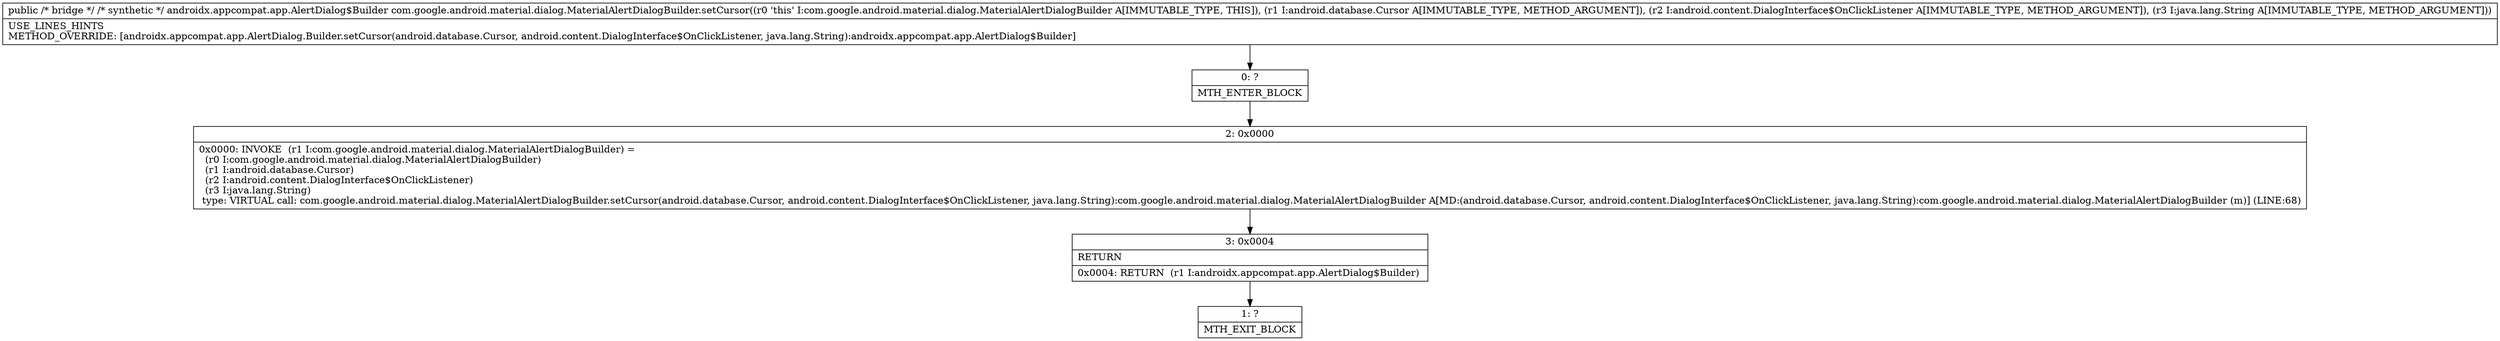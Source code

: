 digraph "CFG forcom.google.android.material.dialog.MaterialAlertDialogBuilder.setCursor(Landroid\/database\/Cursor;Landroid\/content\/DialogInterface$OnClickListener;Ljava\/lang\/String;)Landroidx\/appcompat\/app\/AlertDialog$Builder;" {
Node_0 [shape=record,label="{0\:\ ?|MTH_ENTER_BLOCK\l}"];
Node_2 [shape=record,label="{2\:\ 0x0000|0x0000: INVOKE  (r1 I:com.google.android.material.dialog.MaterialAlertDialogBuilder) = \l  (r0 I:com.google.android.material.dialog.MaterialAlertDialogBuilder)\l  (r1 I:android.database.Cursor)\l  (r2 I:android.content.DialogInterface$OnClickListener)\l  (r3 I:java.lang.String)\l type: VIRTUAL call: com.google.android.material.dialog.MaterialAlertDialogBuilder.setCursor(android.database.Cursor, android.content.DialogInterface$OnClickListener, java.lang.String):com.google.android.material.dialog.MaterialAlertDialogBuilder A[MD:(android.database.Cursor, android.content.DialogInterface$OnClickListener, java.lang.String):com.google.android.material.dialog.MaterialAlertDialogBuilder (m)] (LINE:68)\l}"];
Node_3 [shape=record,label="{3\:\ 0x0004|RETURN\l|0x0004: RETURN  (r1 I:androidx.appcompat.app.AlertDialog$Builder) \l}"];
Node_1 [shape=record,label="{1\:\ ?|MTH_EXIT_BLOCK\l}"];
MethodNode[shape=record,label="{public \/* bridge *\/ \/* synthetic *\/ androidx.appcompat.app.AlertDialog$Builder com.google.android.material.dialog.MaterialAlertDialogBuilder.setCursor((r0 'this' I:com.google.android.material.dialog.MaterialAlertDialogBuilder A[IMMUTABLE_TYPE, THIS]), (r1 I:android.database.Cursor A[IMMUTABLE_TYPE, METHOD_ARGUMENT]), (r2 I:android.content.DialogInterface$OnClickListener A[IMMUTABLE_TYPE, METHOD_ARGUMENT]), (r3 I:java.lang.String A[IMMUTABLE_TYPE, METHOD_ARGUMENT]))  | USE_LINES_HINTS\lMETHOD_OVERRIDE: [androidx.appcompat.app.AlertDialog.Builder.setCursor(android.database.Cursor, android.content.DialogInterface$OnClickListener, java.lang.String):androidx.appcompat.app.AlertDialog$Builder]\l}"];
MethodNode -> Node_0;Node_0 -> Node_2;
Node_2 -> Node_3;
Node_3 -> Node_1;
}

